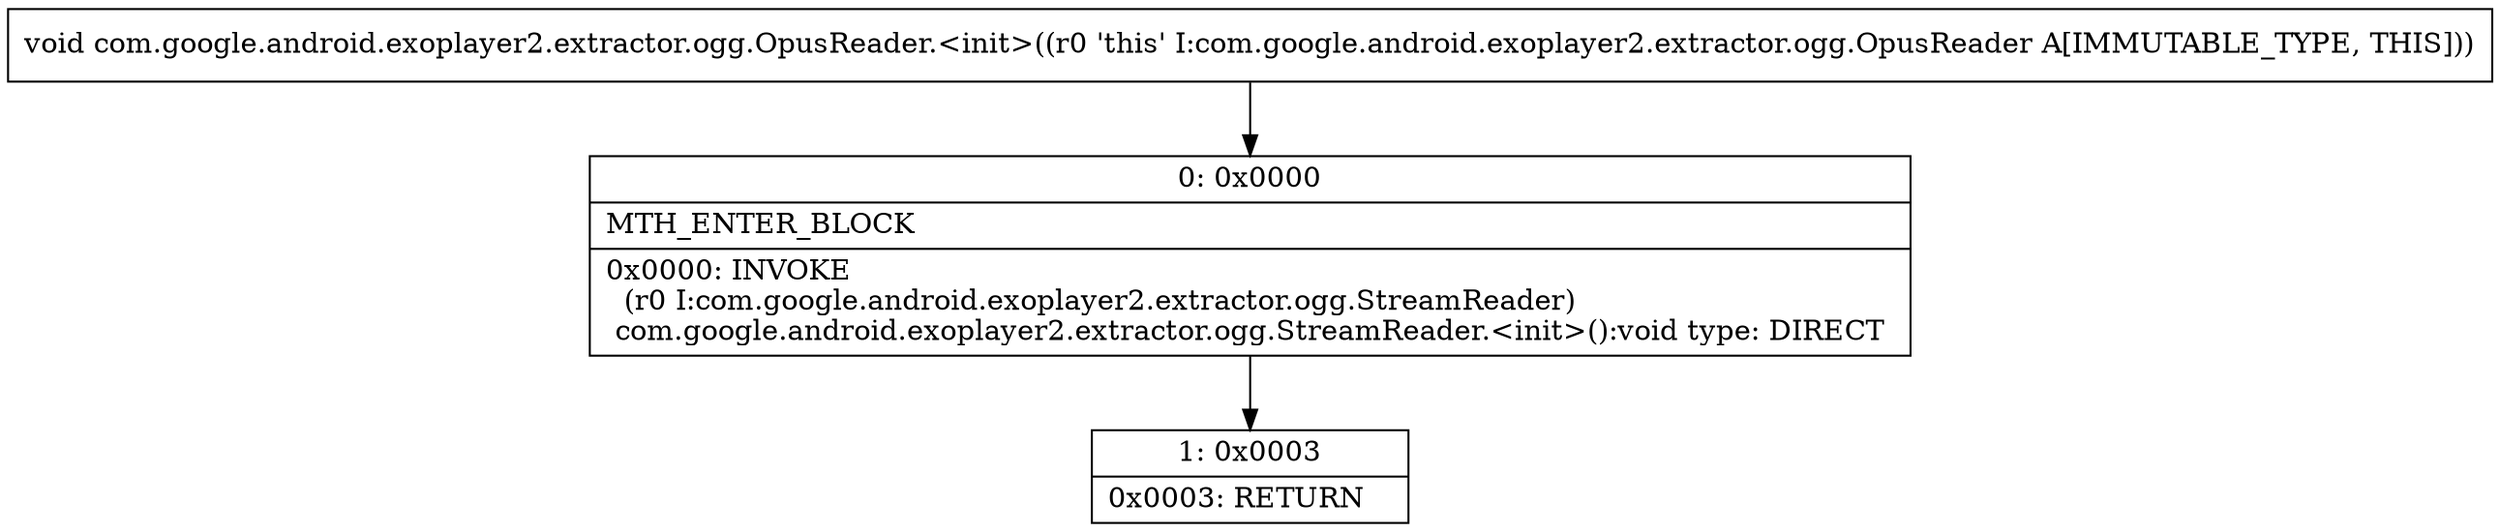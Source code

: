 digraph "CFG forcom.google.android.exoplayer2.extractor.ogg.OpusReader.\<init\>()V" {
Node_0 [shape=record,label="{0\:\ 0x0000|MTH_ENTER_BLOCK\l|0x0000: INVOKE  \l  (r0 I:com.google.android.exoplayer2.extractor.ogg.StreamReader)\l com.google.android.exoplayer2.extractor.ogg.StreamReader.\<init\>():void type: DIRECT \l}"];
Node_1 [shape=record,label="{1\:\ 0x0003|0x0003: RETURN   \l}"];
MethodNode[shape=record,label="{void com.google.android.exoplayer2.extractor.ogg.OpusReader.\<init\>((r0 'this' I:com.google.android.exoplayer2.extractor.ogg.OpusReader A[IMMUTABLE_TYPE, THIS])) }"];
MethodNode -> Node_0;
Node_0 -> Node_1;
}

